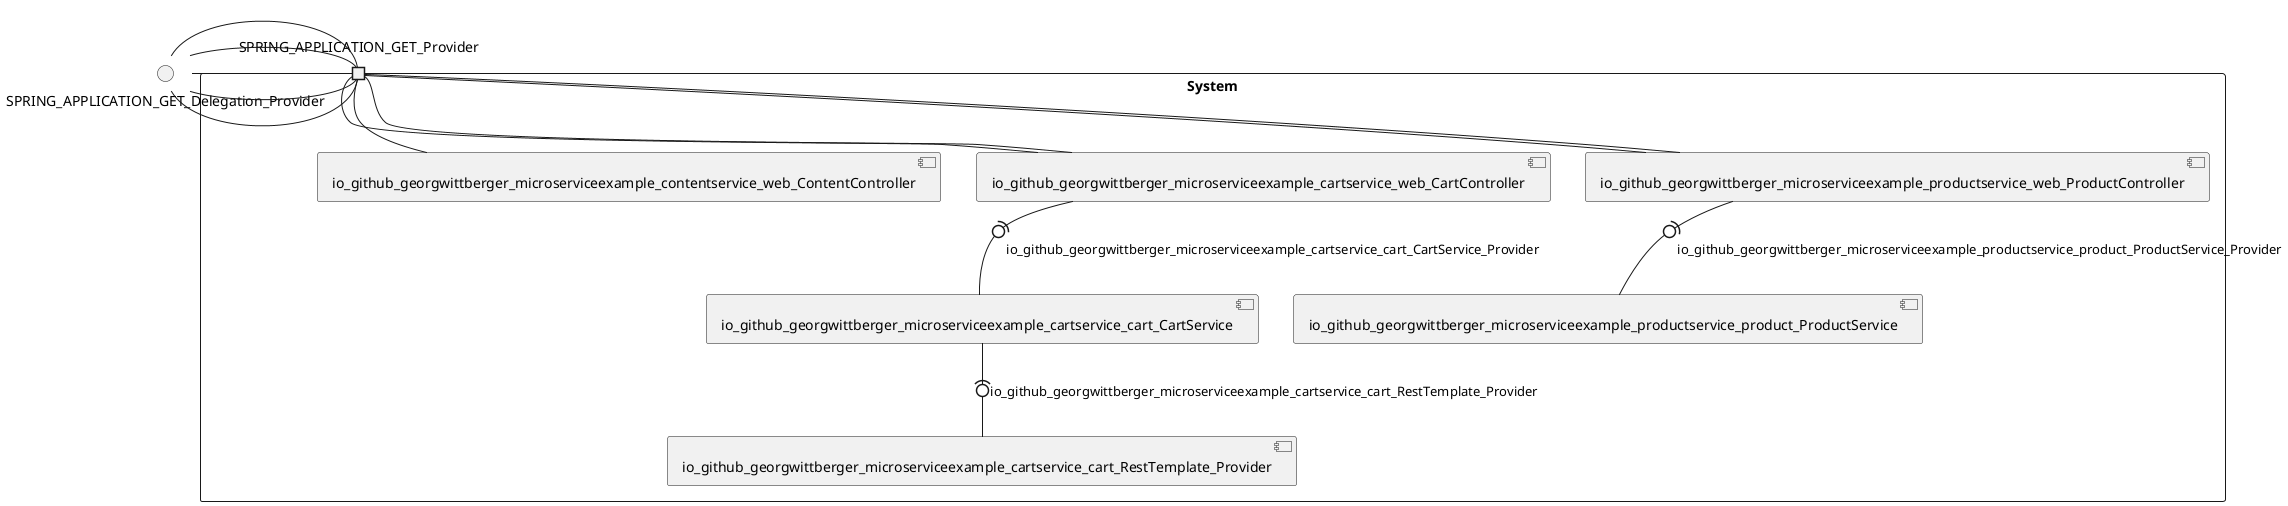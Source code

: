 @startuml
skinparam fixCircleLabelOverlapping true
skinparam componentStyle uml2
() SPRING_APPLICATION_GET_Delegation_Provider
rectangle System {
[io_github_georgwittberger_microserviceexample_cartservice_cart_CartService] [[georgwittberger-apache-spring-boot-microservice-example.repository#_TCOR6sBFEe6_mJQO6B8S9g]]
[io_github_georgwittberger_microserviceexample_cartservice_cart_RestTemplate_Provider] [[georgwittberger-apache-spring-boot-microservice-example.repository#_TCOR6sBFEe6_mJQO6B8S9g]]
[io_github_georgwittberger_microserviceexample_cartservice_web_CartController] [[georgwittberger-apache-spring-boot-microservice-example.repository#_TCOR6sBFEe6_mJQO6B8S9g]]
[io_github_georgwittberger_microserviceexample_contentservice_web_ContentController] [[georgwittberger-apache-spring-boot-microservice-example.repository#_TCOR6sBFEe6_mJQO6B8S9g]]
[io_github_georgwittberger_microserviceexample_productservice_product_ProductService] [[georgwittberger-apache-spring-boot-microservice-example.repository#_TCOR6sBFEe6_mJQO6B8S9g]]
[io_github_georgwittberger_microserviceexample_productservice_web_ProductController] [[georgwittberger-apache-spring-boot-microservice-example.repository#_TCOR6sBFEe6_mJQO6B8S9g]]
port SPRING_APPLICATION_GET_Provider
SPRING_APPLICATION_GET_Delegation_Provider - SPRING_APPLICATION_GET_Provider
SPRING_APPLICATION_GET_Provider - [io_github_georgwittberger_microserviceexample_productservice_web_ProductController]
port SPRING_APPLICATION_GET_Provider
SPRING_APPLICATION_GET_Delegation_Provider - SPRING_APPLICATION_GET_Provider
SPRING_APPLICATION_GET_Provider - [io_github_georgwittberger_microserviceexample_contentservice_web_ContentController]
port SPRING_APPLICATION_GET_Provider
SPRING_APPLICATION_GET_Delegation_Provider - SPRING_APPLICATION_GET_Provider
SPRING_APPLICATION_GET_Provider - [io_github_georgwittberger_microserviceexample_productservice_web_ProductController]
port SPRING_APPLICATION_GET_Provider
SPRING_APPLICATION_GET_Delegation_Provider - SPRING_APPLICATION_GET_Provider
SPRING_APPLICATION_GET_Provider - [io_github_georgwittberger_microserviceexample_cartservice_web_CartController]
port SPRING_APPLICATION_GET_Provider
SPRING_APPLICATION_GET_Delegation_Provider - SPRING_APPLICATION_GET_Provider
SPRING_APPLICATION_GET_Provider - [io_github_georgwittberger_microserviceexample_cartservice_web_CartController]
[io_github_georgwittberger_microserviceexample_cartservice_web_CartController] -(0- [io_github_georgwittberger_microserviceexample_cartservice_cart_CartService] : io_github_georgwittberger_microserviceexample_cartservice_cart_CartService_Provider
[io_github_georgwittberger_microserviceexample_cartservice_cart_CartService] -(0- [io_github_georgwittberger_microserviceexample_cartservice_cart_RestTemplate_Provider] : io_github_georgwittberger_microserviceexample_cartservice_cart_RestTemplate_Provider
[io_github_georgwittberger_microserviceexample_productservice_web_ProductController] -(0- [io_github_georgwittberger_microserviceexample_productservice_product_ProductService] : io_github_georgwittberger_microserviceexample_productservice_product_ProductService_Provider
}

@enduml
